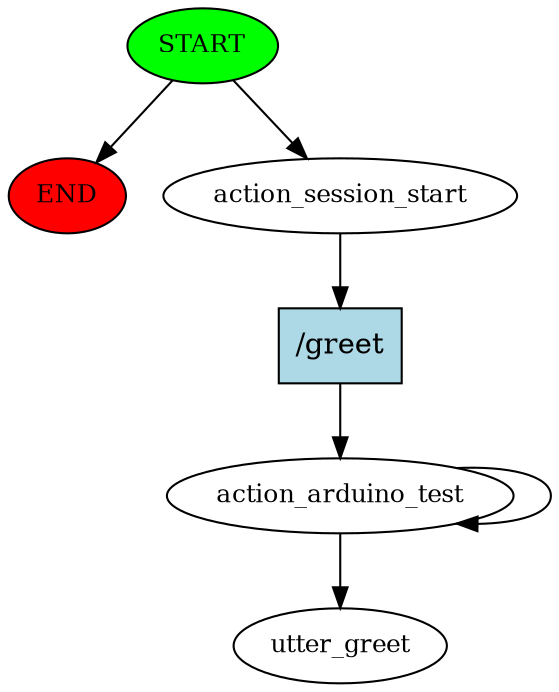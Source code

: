 digraph  {
0 [class="start active", fillcolor=green, fontsize=12, label=START, style=filled];
"-1" [class=end, fillcolor=red, fontsize=12, label=END, style=filled];
1 [class=active, fontsize=12, label=action_session_start];
2 [class=active, fontsize=12, label=action_arduino_test];
6 [class="dashed active", fontsize=12, label=utter_greet];
7 [class="intent active", fillcolor=lightblue, label="/greet", shape=rect, style=filled];
0 -> "-1"  [class="", key=NONE, label=""];
0 -> 1  [class=active, key=NONE, label=""];
1 -> 7  [class=active, key=0];
2 -> 2  [class=active, key=NONE, label=""];
2 -> 6  [class=active, key=NONE, label=""];
7 -> 2  [class=active, key=0];
}
